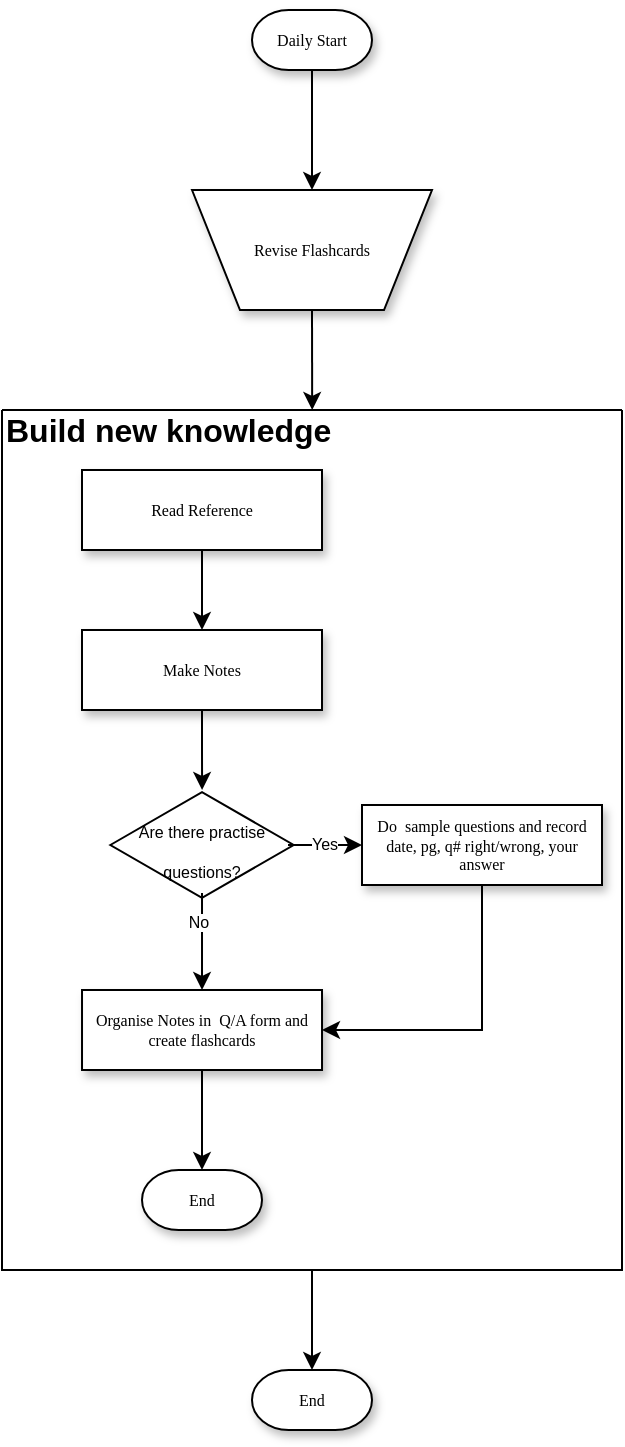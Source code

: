 <mxfile version="20.4.1" type="github">
  <diagram name="Page-1" id="edf60f1a-56cd-e834-aa8a-f176f3a09ee4">
    <mxGraphModel dx="1186" dy="-133" grid="1" gridSize="10" guides="1" tooltips="1" connect="1" arrows="1" fold="1" page="1" pageScale="1" pageWidth="1100" pageHeight="850" background="none" math="0" shadow="0">
      <root>
        <mxCell id="0" />
        <mxCell id="1" parent="0" />
        <mxCell id="MHjmx6gwI4rIXO57iWsg-7" value="" style="swimlane;startSize=0;" vertex="1" parent="1">
          <mxGeometry x="125" y="1150" width="310" height="430" as="geometry" />
        </mxCell>
        <mxCell id="60e70716793133e9-30" value="End" style="strokeWidth=1;html=1;shape=mxgraph.flowchart.terminator;whiteSpace=wrap;rounded=0;shadow=1;labelBackgroundColor=none;fontFamily=Verdana;fontSize=8;align=center;" parent="MHjmx6gwI4rIXO57iWsg-7" vertex="1">
          <mxGeometry x="70" y="380" width="60" height="30" as="geometry" />
        </mxCell>
        <mxCell id="MHjmx6gwI4rIXO57iWsg-1" value="Read Reference" style="whiteSpace=wrap;html=1;rounded=0;shadow=1;labelBackgroundColor=none;strokeWidth=1;fontFamily=Verdana;fontSize=8;align=center;" vertex="1" parent="MHjmx6gwI4rIXO57iWsg-7">
          <mxGeometry x="40" y="30" width="120" height="40" as="geometry" />
        </mxCell>
        <mxCell id="MHjmx6gwI4rIXO57iWsg-9" value="Do &amp;nbsp;sample questions and record date, pg, q# right/wrong, your answer" style="whiteSpace=wrap;html=1;rounded=0;shadow=1;labelBackgroundColor=none;strokeWidth=1;fontFamily=Verdana;fontSize=8;align=center;" vertex="1" parent="MHjmx6gwI4rIXO57iWsg-7">
          <mxGeometry x="180" y="197.5" width="120" height="40" as="geometry" />
        </mxCell>
        <mxCell id="MHjmx6gwI4rIXO57iWsg-10" value="&lt;p&gt;&lt;font style=&quot;font-size: 8px; line-height: 0.8;&quot;&gt;Are there practise questions?&lt;/font&gt;&lt;/p&gt;" style="html=1;whiteSpace=wrap;aspect=fixed;shape=isoRectangle;fontSize=16;spacing=0;" vertex="1" parent="MHjmx6gwI4rIXO57iWsg-7">
          <mxGeometry x="54.17" y="190" width="91.67" height="55" as="geometry" />
        </mxCell>
        <mxCell id="MHjmx6gwI4rIXO57iWsg-13" value="" style="endArrow=classic;html=1;rounded=0;fontSize=8;exitX=0.5;exitY=0.936;exitDx=0;exitDy=0;exitPerimeter=0;entryX=0.5;entryY=0;entryDx=0;entryDy=0;" edge="1" parent="MHjmx6gwI4rIXO57iWsg-7" source="MHjmx6gwI4rIXO57iWsg-10" target="MHjmx6gwI4rIXO57iWsg-5">
          <mxGeometry width="50" height="50" relative="1" as="geometry">
            <mxPoint x="160" y="430" as="sourcePoint" />
            <mxPoint x="210" y="380" as="targetPoint" />
          </mxGeometry>
        </mxCell>
        <mxCell id="MHjmx6gwI4rIXO57iWsg-14" value="No" style="edgeLabel;html=1;align=center;verticalAlign=middle;resizable=0;points=[];fontSize=8;" vertex="1" connectable="0" parent="MHjmx6gwI4rIXO57iWsg-13">
          <mxGeometry x="-0.394" y="-2" relative="1" as="geometry">
            <mxPoint as="offset" />
          </mxGeometry>
        </mxCell>
        <mxCell id="MHjmx6gwI4rIXO57iWsg-15" value="" style="endArrow=classic;html=1;rounded=0;fontSize=8;entryX=0;entryY=0.5;entryDx=0;entryDy=0;exitX=0.969;exitY=0.5;exitDx=0;exitDy=0;exitPerimeter=0;" edge="1" parent="MHjmx6gwI4rIXO57iWsg-7" source="MHjmx6gwI4rIXO57iWsg-10" target="MHjmx6gwI4rIXO57iWsg-9">
          <mxGeometry width="50" height="50" relative="1" as="geometry">
            <mxPoint x="-130" y="250" as="sourcePoint" />
            <mxPoint x="-80" y="200" as="targetPoint" />
          </mxGeometry>
        </mxCell>
        <mxCell id="MHjmx6gwI4rIXO57iWsg-16" value="Yes" style="edgeLabel;html=1;align=center;verticalAlign=middle;resizable=0;points=[];fontSize=8;" vertex="1" connectable="0" parent="MHjmx6gwI4rIXO57iWsg-15">
          <mxGeometry x="-0.027" y="1" relative="1" as="geometry">
            <mxPoint as="offset" />
          </mxGeometry>
        </mxCell>
        <mxCell id="MHjmx6gwI4rIXO57iWsg-5" value="Organise Notes in &amp;nbsp;Q/A form and create flashcards" style="whiteSpace=wrap;html=1;rounded=0;shadow=1;labelBackgroundColor=none;strokeWidth=1;fontFamily=Verdana;fontSize=8;align=center;" vertex="1" parent="MHjmx6gwI4rIXO57iWsg-7">
          <mxGeometry x="40.01" y="290" width="120" height="40" as="geometry" />
        </mxCell>
        <mxCell id="MHjmx6gwI4rIXO57iWsg-18" value="" style="edgeStyle=segmentEdgeStyle;endArrow=classic;html=1;rounded=0;fontSize=8;exitX=0.5;exitY=1;exitDx=0;exitDy=0;entryX=1;entryY=0.5;entryDx=0;entryDy=0;" edge="1" parent="MHjmx6gwI4rIXO57iWsg-7" source="MHjmx6gwI4rIXO57iWsg-9" target="MHjmx6gwI4rIXO57iWsg-5">
          <mxGeometry width="50" height="50" relative="1" as="geometry">
            <mxPoint x="-130" y="250" as="sourcePoint" />
            <mxPoint x="-80" y="200" as="targetPoint" />
            <Array as="points">
              <mxPoint x="240" y="310" />
            </Array>
          </mxGeometry>
        </mxCell>
        <mxCell id="MHjmx6gwI4rIXO57iWsg-2" value="Make Notes" style="whiteSpace=wrap;html=1;rounded=0;shadow=1;labelBackgroundColor=none;strokeWidth=1;fontFamily=Verdana;fontSize=8;align=center;" vertex="1" parent="MHjmx6gwI4rIXO57iWsg-7">
          <mxGeometry x="40" y="110" width="120" height="40" as="geometry" />
        </mxCell>
        <mxCell id="MHjmx6gwI4rIXO57iWsg-4" value="" style="endArrow=classic;html=1;rounded=0;exitX=0.5;exitY=1;exitDx=0;exitDy=0;" edge="1" parent="MHjmx6gwI4rIXO57iWsg-7" source="MHjmx6gwI4rIXO57iWsg-1" target="MHjmx6gwI4rIXO57iWsg-2">
          <mxGeometry width="50" height="50" relative="1" as="geometry">
            <mxPoint x="150" y="100" as="sourcePoint" />
            <mxPoint x="200" y="50" as="targetPoint" />
          </mxGeometry>
        </mxCell>
        <mxCell id="MHjmx6gwI4rIXO57iWsg-19" style="edgeStyle=orthogonalEdgeStyle;rounded=0;orthogonalLoop=1;jettySize=auto;html=1;exitX=0.5;exitY=1;exitDx=0;exitDy=0;fontSize=8;" edge="1" parent="MHjmx6gwI4rIXO57iWsg-7" source="MHjmx6gwI4rIXO57iWsg-2" target="MHjmx6gwI4rIXO57iWsg-10">
          <mxGeometry relative="1" as="geometry" />
        </mxCell>
        <mxCell id="MHjmx6gwI4rIXO57iWsg-20" value="" style="endArrow=classic;html=1;rounded=0;fontSize=8;exitX=0.5;exitY=1;exitDx=0;exitDy=0;entryX=0.5;entryY=0;entryDx=0;entryDy=0;entryPerimeter=0;" edge="1" parent="MHjmx6gwI4rIXO57iWsg-7" source="MHjmx6gwI4rIXO57iWsg-5" target="60e70716793133e9-30">
          <mxGeometry width="50" height="50" relative="1" as="geometry">
            <mxPoint x="-130" y="240" as="sourcePoint" />
            <mxPoint x="-80" y="190" as="targetPoint" />
          </mxGeometry>
        </mxCell>
        <mxCell id="MHjmx6gwI4rIXO57iWsg-8" value="Build new knowledge" style="text;strokeColor=none;fillColor=none;html=1;fontSize=16;fontStyle=1;verticalAlign=middle;align=left;" vertex="1" parent="MHjmx6gwI4rIXO57iWsg-7">
          <mxGeometry y="-10" width="220" height="40" as="geometry" />
        </mxCell>
        <mxCell id="MHjmx6gwI4rIXO57iWsg-21" value="Daily Start" style="strokeWidth=1;html=1;shape=mxgraph.flowchart.terminator;whiteSpace=wrap;rounded=0;shadow=1;labelBackgroundColor=none;fontFamily=Verdana;fontSize=8;align=center;" vertex="1" parent="1">
          <mxGeometry x="250" y="950" width="60" height="30" as="geometry" />
        </mxCell>
        <mxCell id="MHjmx6gwI4rIXO57iWsg-22" value="" style="endArrow=classic;html=1;rounded=0;fontSize=8;exitX=0.5;exitY=1;exitDx=0;exitDy=0;exitPerimeter=0;" edge="1" parent="1" source="MHjmx6gwI4rIXO57iWsg-21">
          <mxGeometry width="50" height="50" relative="1" as="geometry">
            <mxPoint x="390" y="1210" as="sourcePoint" />
            <mxPoint x="280" y="1040" as="targetPoint" />
          </mxGeometry>
        </mxCell>
        <mxCell id="MHjmx6gwI4rIXO57iWsg-23" value="Revise Flashcards" style="shape=trapezoid;whiteSpace=wrap;html=1;rounded=0;shadow=1;labelBackgroundColor=none;strokeWidth=1;fontFamily=Verdana;fontSize=8;align=center;flipV=1;" vertex="1" parent="1">
          <mxGeometry x="220" y="1040" width="120" height="60" as="geometry" />
        </mxCell>
        <mxCell id="MHjmx6gwI4rIXO57iWsg-24" value="" style="endArrow=classic;html=1;rounded=0;fontSize=8;exitX=0.5;exitY=1;exitDx=0;exitDy=0;entryX=0.705;entryY=0.25;entryDx=0;entryDy=0;entryPerimeter=0;" edge="1" parent="1" source="MHjmx6gwI4rIXO57iWsg-23" target="MHjmx6gwI4rIXO57iWsg-8">
          <mxGeometry width="50" height="50" relative="1" as="geometry">
            <mxPoint x="390" y="1310" as="sourcePoint" />
            <mxPoint x="440" y="1260" as="targetPoint" />
          </mxGeometry>
        </mxCell>
        <mxCell id="MHjmx6gwI4rIXO57iWsg-25" value="End" style="strokeWidth=1;html=1;shape=mxgraph.flowchart.terminator;whiteSpace=wrap;rounded=0;shadow=1;labelBackgroundColor=none;fontFamily=Verdana;fontSize=8;align=center;" vertex="1" parent="1">
          <mxGeometry x="250" y="1630" width="60" height="30" as="geometry" />
        </mxCell>
        <mxCell id="MHjmx6gwI4rIXO57iWsg-26" value="" style="endArrow=classic;html=1;rounded=0;fontSize=8;exitX=0.5;exitY=1;exitDx=0;exitDy=0;entryX=0.5;entryY=0;entryDx=0;entryDy=0;entryPerimeter=0;" edge="1" parent="1" source="MHjmx6gwI4rIXO57iWsg-7" target="MHjmx6gwI4rIXO57iWsg-25">
          <mxGeometry width="50" height="50" relative="1" as="geometry">
            <mxPoint x="390" y="1350" as="sourcePoint" />
            <mxPoint x="440" y="1300" as="targetPoint" />
          </mxGeometry>
        </mxCell>
      </root>
    </mxGraphModel>
  </diagram>
</mxfile>
